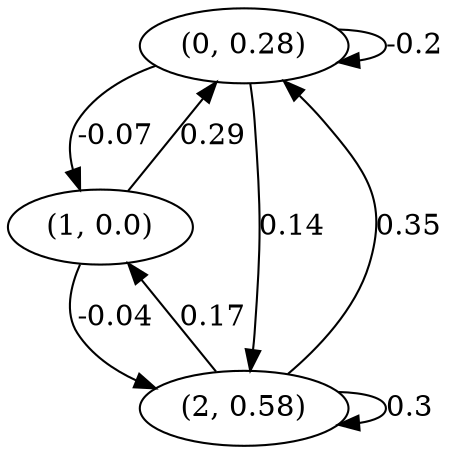 digraph {
    0 [ label = "(0, 0.28)" ]
    1 [ label = "(1, 0.0)" ]
    2 [ label = "(2, 0.58)" ]
    0 -> 0 [ label = "-0.2" ]
    2 -> 2 [ label = "0.3" ]
    1 -> 0 [ label = "0.29" ]
    2 -> 0 [ label = "0.35" ]
    0 -> 1 [ label = "-0.07" ]
    2 -> 1 [ label = "0.17" ]
    0 -> 2 [ label = "0.14" ]
    1 -> 2 [ label = "-0.04" ]
}

